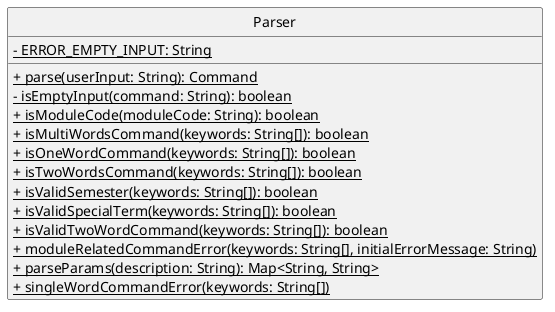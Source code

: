 @startuml
'https://plantuml.com/class-diagram
hide circle
skinparam classAttributeIconSize 0

class Parser {
    <u>- ERROR_EMPTY_INPUT: String

    <u>+ parse(userInput: String): Command
    <u>- isEmptyInput(command: String): boolean
    <u>+ isModuleCode(moduleCode: String): boolean
    <u>+ isMultiWordsCommand(keywords: String[]): boolean
    <u>+ isOneWordCommand(keywords: String[]): boolean
    <u>+ isTwoWordsCommand(keywords: String[]): boolean
    <u>+ isValidSemester(keywords: String[]): boolean
    <u>+ isValidSpecialTerm(keywords: String[]): boolean
    <u>+ isValidTwoWordCommand(keywords: String[]): boolean
    <u>+ moduleRelatedCommandError(keywords: String[], initialErrorMessage: String)
    <u>+ parseParams(description: String): Map<String, String>
    <u>+ singleWordCommandError(keywords: String[])
}
@enduml